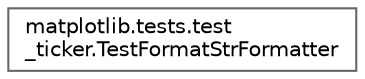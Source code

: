 digraph "Graphical Class Hierarchy"
{
 // LATEX_PDF_SIZE
  bgcolor="transparent";
  edge [fontname=Helvetica,fontsize=10,labelfontname=Helvetica,labelfontsize=10];
  node [fontname=Helvetica,fontsize=10,shape=box,height=0.2,width=0.4];
  rankdir="LR";
  Node0 [id="Node000000",label="matplotlib.tests.test\l_ticker.TestFormatStrFormatter",height=0.2,width=0.4,color="grey40", fillcolor="white", style="filled",URL="$d3/da6/classmatplotlib_1_1tests_1_1test__ticker_1_1TestFormatStrFormatter.html",tooltip=" "];
}
